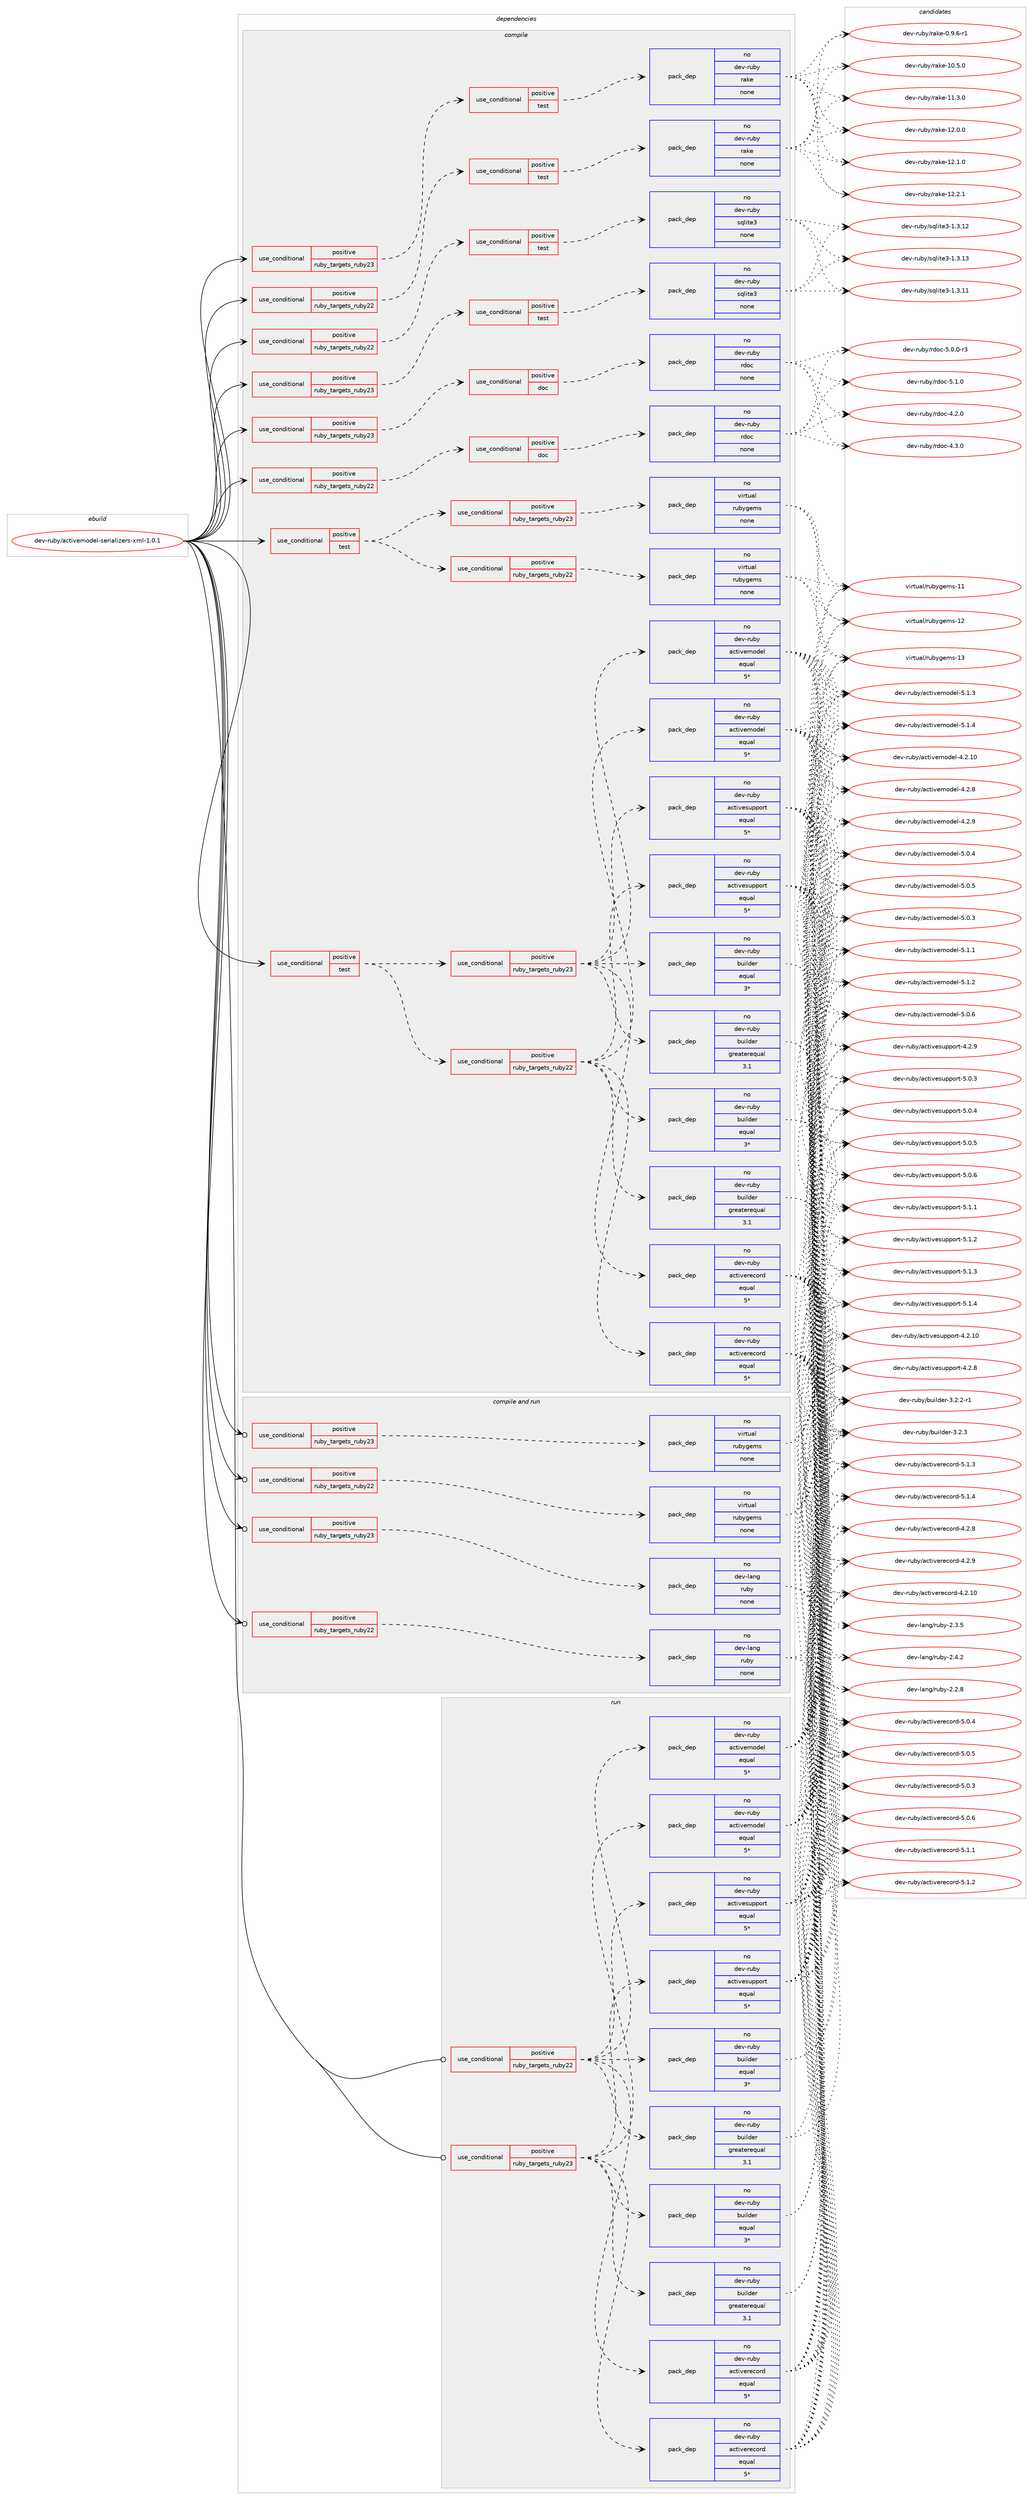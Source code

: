 digraph prolog {

# *************
# Graph options
# *************

newrank=true;
concentrate=true;
compound=true;
graph [rankdir=LR,fontname=Helvetica,fontsize=10,ranksep=1.5];#, ranksep=2.5, nodesep=0.2];
edge  [arrowhead=vee];
node  [fontname=Helvetica,fontsize=10];

# **********
# The ebuild
# **********

subgraph cluster_leftcol {
color=gray;
rank=same;
label=<<i>ebuild</i>>;
id [label="dev-ruby/activemodel-serializers-xml-1.0.1", color=red, width=4, href="../dev-ruby/activemodel-serializers-xml-1.0.1.svg"];
}

# ****************
# The dependencies
# ****************

subgraph cluster_midcol {
color=gray;
label=<<i>dependencies</i>>;
subgraph cluster_compile {
fillcolor="#eeeeee";
style=filled;
label=<<i>compile</i>>;
subgraph cond50014 {
dependency224464 [label=<<TABLE BORDER="0" CELLBORDER="1" CELLSPACING="0" CELLPADDING="4"><TR><TD ROWSPAN="3" CELLPADDING="10">use_conditional</TD></TR><TR><TD>positive</TD></TR><TR><TD>ruby_targets_ruby22</TD></TR></TABLE>>, shape=none, color=red];
subgraph cond50015 {
dependency224465 [label=<<TABLE BORDER="0" CELLBORDER="1" CELLSPACING="0" CELLPADDING="4"><TR><TD ROWSPAN="3" CELLPADDING="10">use_conditional</TD></TR><TR><TD>positive</TD></TR><TR><TD>doc</TD></TR></TABLE>>, shape=none, color=red];
subgraph pack170452 {
dependency224466 [label=<<TABLE BORDER="0" CELLBORDER="1" CELLSPACING="0" CELLPADDING="4" WIDTH="220"><TR><TD ROWSPAN="6" CELLPADDING="30">pack_dep</TD></TR><TR><TD WIDTH="110">no</TD></TR><TR><TD>dev-ruby</TD></TR><TR><TD>rdoc</TD></TR><TR><TD>none</TD></TR><TR><TD></TD></TR></TABLE>>, shape=none, color=blue];
}
dependency224465:e -> dependency224466:w [weight=20,style="dashed",arrowhead="vee"];
}
dependency224464:e -> dependency224465:w [weight=20,style="dashed",arrowhead="vee"];
}
id:e -> dependency224464:w [weight=20,style="solid",arrowhead="vee"];
subgraph cond50016 {
dependency224467 [label=<<TABLE BORDER="0" CELLBORDER="1" CELLSPACING="0" CELLPADDING="4"><TR><TD ROWSPAN="3" CELLPADDING="10">use_conditional</TD></TR><TR><TD>positive</TD></TR><TR><TD>ruby_targets_ruby22</TD></TR></TABLE>>, shape=none, color=red];
subgraph cond50017 {
dependency224468 [label=<<TABLE BORDER="0" CELLBORDER="1" CELLSPACING="0" CELLPADDING="4"><TR><TD ROWSPAN="3" CELLPADDING="10">use_conditional</TD></TR><TR><TD>positive</TD></TR><TR><TD>test</TD></TR></TABLE>>, shape=none, color=red];
subgraph pack170453 {
dependency224469 [label=<<TABLE BORDER="0" CELLBORDER="1" CELLSPACING="0" CELLPADDING="4" WIDTH="220"><TR><TD ROWSPAN="6" CELLPADDING="30">pack_dep</TD></TR><TR><TD WIDTH="110">no</TD></TR><TR><TD>dev-ruby</TD></TR><TR><TD>rake</TD></TR><TR><TD>none</TD></TR><TR><TD></TD></TR></TABLE>>, shape=none, color=blue];
}
dependency224468:e -> dependency224469:w [weight=20,style="dashed",arrowhead="vee"];
}
dependency224467:e -> dependency224468:w [weight=20,style="dashed",arrowhead="vee"];
}
id:e -> dependency224467:w [weight=20,style="solid",arrowhead="vee"];
subgraph cond50018 {
dependency224470 [label=<<TABLE BORDER="0" CELLBORDER="1" CELLSPACING="0" CELLPADDING="4"><TR><TD ROWSPAN="3" CELLPADDING="10">use_conditional</TD></TR><TR><TD>positive</TD></TR><TR><TD>ruby_targets_ruby22</TD></TR></TABLE>>, shape=none, color=red];
subgraph cond50019 {
dependency224471 [label=<<TABLE BORDER="0" CELLBORDER="1" CELLSPACING="0" CELLPADDING="4"><TR><TD ROWSPAN="3" CELLPADDING="10">use_conditional</TD></TR><TR><TD>positive</TD></TR><TR><TD>test</TD></TR></TABLE>>, shape=none, color=red];
subgraph pack170454 {
dependency224472 [label=<<TABLE BORDER="0" CELLBORDER="1" CELLSPACING="0" CELLPADDING="4" WIDTH="220"><TR><TD ROWSPAN="6" CELLPADDING="30">pack_dep</TD></TR><TR><TD WIDTH="110">no</TD></TR><TR><TD>dev-ruby</TD></TR><TR><TD>sqlite3</TD></TR><TR><TD>none</TD></TR><TR><TD></TD></TR></TABLE>>, shape=none, color=blue];
}
dependency224471:e -> dependency224472:w [weight=20,style="dashed",arrowhead="vee"];
}
dependency224470:e -> dependency224471:w [weight=20,style="dashed",arrowhead="vee"];
}
id:e -> dependency224470:w [weight=20,style="solid",arrowhead="vee"];
subgraph cond50020 {
dependency224473 [label=<<TABLE BORDER="0" CELLBORDER="1" CELLSPACING="0" CELLPADDING="4"><TR><TD ROWSPAN="3" CELLPADDING="10">use_conditional</TD></TR><TR><TD>positive</TD></TR><TR><TD>ruby_targets_ruby23</TD></TR></TABLE>>, shape=none, color=red];
subgraph cond50021 {
dependency224474 [label=<<TABLE BORDER="0" CELLBORDER="1" CELLSPACING="0" CELLPADDING="4"><TR><TD ROWSPAN="3" CELLPADDING="10">use_conditional</TD></TR><TR><TD>positive</TD></TR><TR><TD>doc</TD></TR></TABLE>>, shape=none, color=red];
subgraph pack170455 {
dependency224475 [label=<<TABLE BORDER="0" CELLBORDER="1" CELLSPACING="0" CELLPADDING="4" WIDTH="220"><TR><TD ROWSPAN="6" CELLPADDING="30">pack_dep</TD></TR><TR><TD WIDTH="110">no</TD></TR><TR><TD>dev-ruby</TD></TR><TR><TD>rdoc</TD></TR><TR><TD>none</TD></TR><TR><TD></TD></TR></TABLE>>, shape=none, color=blue];
}
dependency224474:e -> dependency224475:w [weight=20,style="dashed",arrowhead="vee"];
}
dependency224473:e -> dependency224474:w [weight=20,style="dashed",arrowhead="vee"];
}
id:e -> dependency224473:w [weight=20,style="solid",arrowhead="vee"];
subgraph cond50022 {
dependency224476 [label=<<TABLE BORDER="0" CELLBORDER="1" CELLSPACING="0" CELLPADDING="4"><TR><TD ROWSPAN="3" CELLPADDING="10">use_conditional</TD></TR><TR><TD>positive</TD></TR><TR><TD>ruby_targets_ruby23</TD></TR></TABLE>>, shape=none, color=red];
subgraph cond50023 {
dependency224477 [label=<<TABLE BORDER="0" CELLBORDER="1" CELLSPACING="0" CELLPADDING="4"><TR><TD ROWSPAN="3" CELLPADDING="10">use_conditional</TD></TR><TR><TD>positive</TD></TR><TR><TD>test</TD></TR></TABLE>>, shape=none, color=red];
subgraph pack170456 {
dependency224478 [label=<<TABLE BORDER="0" CELLBORDER="1" CELLSPACING="0" CELLPADDING="4" WIDTH="220"><TR><TD ROWSPAN="6" CELLPADDING="30">pack_dep</TD></TR><TR><TD WIDTH="110">no</TD></TR><TR><TD>dev-ruby</TD></TR><TR><TD>rake</TD></TR><TR><TD>none</TD></TR><TR><TD></TD></TR></TABLE>>, shape=none, color=blue];
}
dependency224477:e -> dependency224478:w [weight=20,style="dashed",arrowhead="vee"];
}
dependency224476:e -> dependency224477:w [weight=20,style="dashed",arrowhead="vee"];
}
id:e -> dependency224476:w [weight=20,style="solid",arrowhead="vee"];
subgraph cond50024 {
dependency224479 [label=<<TABLE BORDER="0" CELLBORDER="1" CELLSPACING="0" CELLPADDING="4"><TR><TD ROWSPAN="3" CELLPADDING="10">use_conditional</TD></TR><TR><TD>positive</TD></TR><TR><TD>ruby_targets_ruby23</TD></TR></TABLE>>, shape=none, color=red];
subgraph cond50025 {
dependency224480 [label=<<TABLE BORDER="0" CELLBORDER="1" CELLSPACING="0" CELLPADDING="4"><TR><TD ROWSPAN="3" CELLPADDING="10">use_conditional</TD></TR><TR><TD>positive</TD></TR><TR><TD>test</TD></TR></TABLE>>, shape=none, color=red];
subgraph pack170457 {
dependency224481 [label=<<TABLE BORDER="0" CELLBORDER="1" CELLSPACING="0" CELLPADDING="4" WIDTH="220"><TR><TD ROWSPAN="6" CELLPADDING="30">pack_dep</TD></TR><TR><TD WIDTH="110">no</TD></TR><TR><TD>dev-ruby</TD></TR><TR><TD>sqlite3</TD></TR><TR><TD>none</TD></TR><TR><TD></TD></TR></TABLE>>, shape=none, color=blue];
}
dependency224480:e -> dependency224481:w [weight=20,style="dashed",arrowhead="vee"];
}
dependency224479:e -> dependency224480:w [weight=20,style="dashed",arrowhead="vee"];
}
id:e -> dependency224479:w [weight=20,style="solid",arrowhead="vee"];
subgraph cond50026 {
dependency224482 [label=<<TABLE BORDER="0" CELLBORDER="1" CELLSPACING="0" CELLPADDING="4"><TR><TD ROWSPAN="3" CELLPADDING="10">use_conditional</TD></TR><TR><TD>positive</TD></TR><TR><TD>test</TD></TR></TABLE>>, shape=none, color=red];
subgraph cond50027 {
dependency224483 [label=<<TABLE BORDER="0" CELLBORDER="1" CELLSPACING="0" CELLPADDING="4"><TR><TD ROWSPAN="3" CELLPADDING="10">use_conditional</TD></TR><TR><TD>positive</TD></TR><TR><TD>ruby_targets_ruby22</TD></TR></TABLE>>, shape=none, color=red];
subgraph pack170458 {
dependency224484 [label=<<TABLE BORDER="0" CELLBORDER="1" CELLSPACING="0" CELLPADDING="4" WIDTH="220"><TR><TD ROWSPAN="6" CELLPADDING="30">pack_dep</TD></TR><TR><TD WIDTH="110">no</TD></TR><TR><TD>dev-ruby</TD></TR><TR><TD>activesupport</TD></TR><TR><TD>equal</TD></TR><TR><TD>5*</TD></TR></TABLE>>, shape=none, color=blue];
}
dependency224483:e -> dependency224484:w [weight=20,style="dashed",arrowhead="vee"];
subgraph pack170459 {
dependency224485 [label=<<TABLE BORDER="0" CELLBORDER="1" CELLSPACING="0" CELLPADDING="4" WIDTH="220"><TR><TD ROWSPAN="6" CELLPADDING="30">pack_dep</TD></TR><TR><TD WIDTH="110">no</TD></TR><TR><TD>dev-ruby</TD></TR><TR><TD>activemodel</TD></TR><TR><TD>equal</TD></TR><TR><TD>5*</TD></TR></TABLE>>, shape=none, color=blue];
}
dependency224483:e -> dependency224485:w [weight=20,style="dashed",arrowhead="vee"];
subgraph pack170460 {
dependency224486 [label=<<TABLE BORDER="0" CELLBORDER="1" CELLSPACING="0" CELLPADDING="4" WIDTH="220"><TR><TD ROWSPAN="6" CELLPADDING="30">pack_dep</TD></TR><TR><TD WIDTH="110">no</TD></TR><TR><TD>dev-ruby</TD></TR><TR><TD>activerecord</TD></TR><TR><TD>equal</TD></TR><TR><TD>5*</TD></TR></TABLE>>, shape=none, color=blue];
}
dependency224483:e -> dependency224486:w [weight=20,style="dashed",arrowhead="vee"];
subgraph pack170461 {
dependency224487 [label=<<TABLE BORDER="0" CELLBORDER="1" CELLSPACING="0" CELLPADDING="4" WIDTH="220"><TR><TD ROWSPAN="6" CELLPADDING="30">pack_dep</TD></TR><TR><TD WIDTH="110">no</TD></TR><TR><TD>dev-ruby</TD></TR><TR><TD>builder</TD></TR><TR><TD>equal</TD></TR><TR><TD>3*</TD></TR></TABLE>>, shape=none, color=blue];
}
dependency224483:e -> dependency224487:w [weight=20,style="dashed",arrowhead="vee"];
subgraph pack170462 {
dependency224488 [label=<<TABLE BORDER="0" CELLBORDER="1" CELLSPACING="0" CELLPADDING="4" WIDTH="220"><TR><TD ROWSPAN="6" CELLPADDING="30">pack_dep</TD></TR><TR><TD WIDTH="110">no</TD></TR><TR><TD>dev-ruby</TD></TR><TR><TD>builder</TD></TR><TR><TD>greaterequal</TD></TR><TR><TD>3.1</TD></TR></TABLE>>, shape=none, color=blue];
}
dependency224483:e -> dependency224488:w [weight=20,style="dashed",arrowhead="vee"];
}
dependency224482:e -> dependency224483:w [weight=20,style="dashed",arrowhead="vee"];
subgraph cond50028 {
dependency224489 [label=<<TABLE BORDER="0" CELLBORDER="1" CELLSPACING="0" CELLPADDING="4"><TR><TD ROWSPAN="3" CELLPADDING="10">use_conditional</TD></TR><TR><TD>positive</TD></TR><TR><TD>ruby_targets_ruby23</TD></TR></TABLE>>, shape=none, color=red];
subgraph pack170463 {
dependency224490 [label=<<TABLE BORDER="0" CELLBORDER="1" CELLSPACING="0" CELLPADDING="4" WIDTH="220"><TR><TD ROWSPAN="6" CELLPADDING="30">pack_dep</TD></TR><TR><TD WIDTH="110">no</TD></TR><TR><TD>dev-ruby</TD></TR><TR><TD>activesupport</TD></TR><TR><TD>equal</TD></TR><TR><TD>5*</TD></TR></TABLE>>, shape=none, color=blue];
}
dependency224489:e -> dependency224490:w [weight=20,style="dashed",arrowhead="vee"];
subgraph pack170464 {
dependency224491 [label=<<TABLE BORDER="0" CELLBORDER="1" CELLSPACING="0" CELLPADDING="4" WIDTH="220"><TR><TD ROWSPAN="6" CELLPADDING="30">pack_dep</TD></TR><TR><TD WIDTH="110">no</TD></TR><TR><TD>dev-ruby</TD></TR><TR><TD>activemodel</TD></TR><TR><TD>equal</TD></TR><TR><TD>5*</TD></TR></TABLE>>, shape=none, color=blue];
}
dependency224489:e -> dependency224491:w [weight=20,style="dashed",arrowhead="vee"];
subgraph pack170465 {
dependency224492 [label=<<TABLE BORDER="0" CELLBORDER="1" CELLSPACING="0" CELLPADDING="4" WIDTH="220"><TR><TD ROWSPAN="6" CELLPADDING="30">pack_dep</TD></TR><TR><TD WIDTH="110">no</TD></TR><TR><TD>dev-ruby</TD></TR><TR><TD>activerecord</TD></TR><TR><TD>equal</TD></TR><TR><TD>5*</TD></TR></TABLE>>, shape=none, color=blue];
}
dependency224489:e -> dependency224492:w [weight=20,style="dashed",arrowhead="vee"];
subgraph pack170466 {
dependency224493 [label=<<TABLE BORDER="0" CELLBORDER="1" CELLSPACING="0" CELLPADDING="4" WIDTH="220"><TR><TD ROWSPAN="6" CELLPADDING="30">pack_dep</TD></TR><TR><TD WIDTH="110">no</TD></TR><TR><TD>dev-ruby</TD></TR><TR><TD>builder</TD></TR><TR><TD>equal</TD></TR><TR><TD>3*</TD></TR></TABLE>>, shape=none, color=blue];
}
dependency224489:e -> dependency224493:w [weight=20,style="dashed",arrowhead="vee"];
subgraph pack170467 {
dependency224494 [label=<<TABLE BORDER="0" CELLBORDER="1" CELLSPACING="0" CELLPADDING="4" WIDTH="220"><TR><TD ROWSPAN="6" CELLPADDING="30">pack_dep</TD></TR><TR><TD WIDTH="110">no</TD></TR><TR><TD>dev-ruby</TD></TR><TR><TD>builder</TD></TR><TR><TD>greaterequal</TD></TR><TR><TD>3.1</TD></TR></TABLE>>, shape=none, color=blue];
}
dependency224489:e -> dependency224494:w [weight=20,style="dashed",arrowhead="vee"];
}
dependency224482:e -> dependency224489:w [weight=20,style="dashed",arrowhead="vee"];
}
id:e -> dependency224482:w [weight=20,style="solid",arrowhead="vee"];
subgraph cond50029 {
dependency224495 [label=<<TABLE BORDER="0" CELLBORDER="1" CELLSPACING="0" CELLPADDING="4"><TR><TD ROWSPAN="3" CELLPADDING="10">use_conditional</TD></TR><TR><TD>positive</TD></TR><TR><TD>test</TD></TR></TABLE>>, shape=none, color=red];
subgraph cond50030 {
dependency224496 [label=<<TABLE BORDER="0" CELLBORDER="1" CELLSPACING="0" CELLPADDING="4"><TR><TD ROWSPAN="3" CELLPADDING="10">use_conditional</TD></TR><TR><TD>positive</TD></TR><TR><TD>ruby_targets_ruby22</TD></TR></TABLE>>, shape=none, color=red];
subgraph pack170468 {
dependency224497 [label=<<TABLE BORDER="0" CELLBORDER="1" CELLSPACING="0" CELLPADDING="4" WIDTH="220"><TR><TD ROWSPAN="6" CELLPADDING="30">pack_dep</TD></TR><TR><TD WIDTH="110">no</TD></TR><TR><TD>virtual</TD></TR><TR><TD>rubygems</TD></TR><TR><TD>none</TD></TR><TR><TD></TD></TR></TABLE>>, shape=none, color=blue];
}
dependency224496:e -> dependency224497:w [weight=20,style="dashed",arrowhead="vee"];
}
dependency224495:e -> dependency224496:w [weight=20,style="dashed",arrowhead="vee"];
subgraph cond50031 {
dependency224498 [label=<<TABLE BORDER="0" CELLBORDER="1" CELLSPACING="0" CELLPADDING="4"><TR><TD ROWSPAN="3" CELLPADDING="10">use_conditional</TD></TR><TR><TD>positive</TD></TR><TR><TD>ruby_targets_ruby23</TD></TR></TABLE>>, shape=none, color=red];
subgraph pack170469 {
dependency224499 [label=<<TABLE BORDER="0" CELLBORDER="1" CELLSPACING="0" CELLPADDING="4" WIDTH="220"><TR><TD ROWSPAN="6" CELLPADDING="30">pack_dep</TD></TR><TR><TD WIDTH="110">no</TD></TR><TR><TD>virtual</TD></TR><TR><TD>rubygems</TD></TR><TR><TD>none</TD></TR><TR><TD></TD></TR></TABLE>>, shape=none, color=blue];
}
dependency224498:e -> dependency224499:w [weight=20,style="dashed",arrowhead="vee"];
}
dependency224495:e -> dependency224498:w [weight=20,style="dashed",arrowhead="vee"];
}
id:e -> dependency224495:w [weight=20,style="solid",arrowhead="vee"];
}
subgraph cluster_compileandrun {
fillcolor="#eeeeee";
style=filled;
label=<<i>compile and run</i>>;
subgraph cond50032 {
dependency224500 [label=<<TABLE BORDER="0" CELLBORDER="1" CELLSPACING="0" CELLPADDING="4"><TR><TD ROWSPAN="3" CELLPADDING="10">use_conditional</TD></TR><TR><TD>positive</TD></TR><TR><TD>ruby_targets_ruby22</TD></TR></TABLE>>, shape=none, color=red];
subgraph pack170470 {
dependency224501 [label=<<TABLE BORDER="0" CELLBORDER="1" CELLSPACING="0" CELLPADDING="4" WIDTH="220"><TR><TD ROWSPAN="6" CELLPADDING="30">pack_dep</TD></TR><TR><TD WIDTH="110">no</TD></TR><TR><TD>dev-lang</TD></TR><TR><TD>ruby</TD></TR><TR><TD>none</TD></TR><TR><TD></TD></TR></TABLE>>, shape=none, color=blue];
}
dependency224500:e -> dependency224501:w [weight=20,style="dashed",arrowhead="vee"];
}
id:e -> dependency224500:w [weight=20,style="solid",arrowhead="odotvee"];
subgraph cond50033 {
dependency224502 [label=<<TABLE BORDER="0" CELLBORDER="1" CELLSPACING="0" CELLPADDING="4"><TR><TD ROWSPAN="3" CELLPADDING="10">use_conditional</TD></TR><TR><TD>positive</TD></TR><TR><TD>ruby_targets_ruby22</TD></TR></TABLE>>, shape=none, color=red];
subgraph pack170471 {
dependency224503 [label=<<TABLE BORDER="0" CELLBORDER="1" CELLSPACING="0" CELLPADDING="4" WIDTH="220"><TR><TD ROWSPAN="6" CELLPADDING="30">pack_dep</TD></TR><TR><TD WIDTH="110">no</TD></TR><TR><TD>virtual</TD></TR><TR><TD>rubygems</TD></TR><TR><TD>none</TD></TR><TR><TD></TD></TR></TABLE>>, shape=none, color=blue];
}
dependency224502:e -> dependency224503:w [weight=20,style="dashed",arrowhead="vee"];
}
id:e -> dependency224502:w [weight=20,style="solid",arrowhead="odotvee"];
subgraph cond50034 {
dependency224504 [label=<<TABLE BORDER="0" CELLBORDER="1" CELLSPACING="0" CELLPADDING="4"><TR><TD ROWSPAN="3" CELLPADDING="10">use_conditional</TD></TR><TR><TD>positive</TD></TR><TR><TD>ruby_targets_ruby23</TD></TR></TABLE>>, shape=none, color=red];
subgraph pack170472 {
dependency224505 [label=<<TABLE BORDER="0" CELLBORDER="1" CELLSPACING="0" CELLPADDING="4" WIDTH="220"><TR><TD ROWSPAN="6" CELLPADDING="30">pack_dep</TD></TR><TR><TD WIDTH="110">no</TD></TR><TR><TD>dev-lang</TD></TR><TR><TD>ruby</TD></TR><TR><TD>none</TD></TR><TR><TD></TD></TR></TABLE>>, shape=none, color=blue];
}
dependency224504:e -> dependency224505:w [weight=20,style="dashed",arrowhead="vee"];
}
id:e -> dependency224504:w [weight=20,style="solid",arrowhead="odotvee"];
subgraph cond50035 {
dependency224506 [label=<<TABLE BORDER="0" CELLBORDER="1" CELLSPACING="0" CELLPADDING="4"><TR><TD ROWSPAN="3" CELLPADDING="10">use_conditional</TD></TR><TR><TD>positive</TD></TR><TR><TD>ruby_targets_ruby23</TD></TR></TABLE>>, shape=none, color=red];
subgraph pack170473 {
dependency224507 [label=<<TABLE BORDER="0" CELLBORDER="1" CELLSPACING="0" CELLPADDING="4" WIDTH="220"><TR><TD ROWSPAN="6" CELLPADDING="30">pack_dep</TD></TR><TR><TD WIDTH="110">no</TD></TR><TR><TD>virtual</TD></TR><TR><TD>rubygems</TD></TR><TR><TD>none</TD></TR><TR><TD></TD></TR></TABLE>>, shape=none, color=blue];
}
dependency224506:e -> dependency224507:w [weight=20,style="dashed",arrowhead="vee"];
}
id:e -> dependency224506:w [weight=20,style="solid",arrowhead="odotvee"];
}
subgraph cluster_run {
fillcolor="#eeeeee";
style=filled;
label=<<i>run</i>>;
subgraph cond50036 {
dependency224508 [label=<<TABLE BORDER="0" CELLBORDER="1" CELLSPACING="0" CELLPADDING="4"><TR><TD ROWSPAN="3" CELLPADDING="10">use_conditional</TD></TR><TR><TD>positive</TD></TR><TR><TD>ruby_targets_ruby22</TD></TR></TABLE>>, shape=none, color=red];
subgraph pack170474 {
dependency224509 [label=<<TABLE BORDER="0" CELLBORDER="1" CELLSPACING="0" CELLPADDING="4" WIDTH="220"><TR><TD ROWSPAN="6" CELLPADDING="30">pack_dep</TD></TR><TR><TD WIDTH="110">no</TD></TR><TR><TD>dev-ruby</TD></TR><TR><TD>activesupport</TD></TR><TR><TD>equal</TD></TR><TR><TD>5*</TD></TR></TABLE>>, shape=none, color=blue];
}
dependency224508:e -> dependency224509:w [weight=20,style="dashed",arrowhead="vee"];
subgraph pack170475 {
dependency224510 [label=<<TABLE BORDER="0" CELLBORDER="1" CELLSPACING="0" CELLPADDING="4" WIDTH="220"><TR><TD ROWSPAN="6" CELLPADDING="30">pack_dep</TD></TR><TR><TD WIDTH="110">no</TD></TR><TR><TD>dev-ruby</TD></TR><TR><TD>activemodel</TD></TR><TR><TD>equal</TD></TR><TR><TD>5*</TD></TR></TABLE>>, shape=none, color=blue];
}
dependency224508:e -> dependency224510:w [weight=20,style="dashed",arrowhead="vee"];
subgraph pack170476 {
dependency224511 [label=<<TABLE BORDER="0" CELLBORDER="1" CELLSPACING="0" CELLPADDING="4" WIDTH="220"><TR><TD ROWSPAN="6" CELLPADDING="30">pack_dep</TD></TR><TR><TD WIDTH="110">no</TD></TR><TR><TD>dev-ruby</TD></TR><TR><TD>activerecord</TD></TR><TR><TD>equal</TD></TR><TR><TD>5*</TD></TR></TABLE>>, shape=none, color=blue];
}
dependency224508:e -> dependency224511:w [weight=20,style="dashed",arrowhead="vee"];
subgraph pack170477 {
dependency224512 [label=<<TABLE BORDER="0" CELLBORDER="1" CELLSPACING="0" CELLPADDING="4" WIDTH="220"><TR><TD ROWSPAN="6" CELLPADDING="30">pack_dep</TD></TR><TR><TD WIDTH="110">no</TD></TR><TR><TD>dev-ruby</TD></TR><TR><TD>builder</TD></TR><TR><TD>equal</TD></TR><TR><TD>3*</TD></TR></TABLE>>, shape=none, color=blue];
}
dependency224508:e -> dependency224512:w [weight=20,style="dashed",arrowhead="vee"];
subgraph pack170478 {
dependency224513 [label=<<TABLE BORDER="0" CELLBORDER="1" CELLSPACING="0" CELLPADDING="4" WIDTH="220"><TR><TD ROWSPAN="6" CELLPADDING="30">pack_dep</TD></TR><TR><TD WIDTH="110">no</TD></TR><TR><TD>dev-ruby</TD></TR><TR><TD>builder</TD></TR><TR><TD>greaterequal</TD></TR><TR><TD>3.1</TD></TR></TABLE>>, shape=none, color=blue];
}
dependency224508:e -> dependency224513:w [weight=20,style="dashed",arrowhead="vee"];
}
id:e -> dependency224508:w [weight=20,style="solid",arrowhead="odot"];
subgraph cond50037 {
dependency224514 [label=<<TABLE BORDER="0" CELLBORDER="1" CELLSPACING="0" CELLPADDING="4"><TR><TD ROWSPAN="3" CELLPADDING="10">use_conditional</TD></TR><TR><TD>positive</TD></TR><TR><TD>ruby_targets_ruby23</TD></TR></TABLE>>, shape=none, color=red];
subgraph pack170479 {
dependency224515 [label=<<TABLE BORDER="0" CELLBORDER="1" CELLSPACING="0" CELLPADDING="4" WIDTH="220"><TR><TD ROWSPAN="6" CELLPADDING="30">pack_dep</TD></TR><TR><TD WIDTH="110">no</TD></TR><TR><TD>dev-ruby</TD></TR><TR><TD>activesupport</TD></TR><TR><TD>equal</TD></TR><TR><TD>5*</TD></TR></TABLE>>, shape=none, color=blue];
}
dependency224514:e -> dependency224515:w [weight=20,style="dashed",arrowhead="vee"];
subgraph pack170480 {
dependency224516 [label=<<TABLE BORDER="0" CELLBORDER="1" CELLSPACING="0" CELLPADDING="4" WIDTH="220"><TR><TD ROWSPAN="6" CELLPADDING="30">pack_dep</TD></TR><TR><TD WIDTH="110">no</TD></TR><TR><TD>dev-ruby</TD></TR><TR><TD>activemodel</TD></TR><TR><TD>equal</TD></TR><TR><TD>5*</TD></TR></TABLE>>, shape=none, color=blue];
}
dependency224514:e -> dependency224516:w [weight=20,style="dashed",arrowhead="vee"];
subgraph pack170481 {
dependency224517 [label=<<TABLE BORDER="0" CELLBORDER="1" CELLSPACING="0" CELLPADDING="4" WIDTH="220"><TR><TD ROWSPAN="6" CELLPADDING="30">pack_dep</TD></TR><TR><TD WIDTH="110">no</TD></TR><TR><TD>dev-ruby</TD></TR><TR><TD>activerecord</TD></TR><TR><TD>equal</TD></TR><TR><TD>5*</TD></TR></TABLE>>, shape=none, color=blue];
}
dependency224514:e -> dependency224517:w [weight=20,style="dashed",arrowhead="vee"];
subgraph pack170482 {
dependency224518 [label=<<TABLE BORDER="0" CELLBORDER="1" CELLSPACING="0" CELLPADDING="4" WIDTH="220"><TR><TD ROWSPAN="6" CELLPADDING="30">pack_dep</TD></TR><TR><TD WIDTH="110">no</TD></TR><TR><TD>dev-ruby</TD></TR><TR><TD>builder</TD></TR><TR><TD>equal</TD></TR><TR><TD>3*</TD></TR></TABLE>>, shape=none, color=blue];
}
dependency224514:e -> dependency224518:w [weight=20,style="dashed",arrowhead="vee"];
subgraph pack170483 {
dependency224519 [label=<<TABLE BORDER="0" CELLBORDER="1" CELLSPACING="0" CELLPADDING="4" WIDTH="220"><TR><TD ROWSPAN="6" CELLPADDING="30">pack_dep</TD></TR><TR><TD WIDTH="110">no</TD></TR><TR><TD>dev-ruby</TD></TR><TR><TD>builder</TD></TR><TR><TD>greaterequal</TD></TR><TR><TD>3.1</TD></TR></TABLE>>, shape=none, color=blue];
}
dependency224514:e -> dependency224519:w [weight=20,style="dashed",arrowhead="vee"];
}
id:e -> dependency224514:w [weight=20,style="solid",arrowhead="odot"];
}
}

# **************
# The candidates
# **************

subgraph cluster_choices {
rank=same;
color=gray;
label=<<i>candidates</i>>;

subgraph choice170452 {
color=black;
nodesep=1;
choice10010111845114117981214711410011199455246504648 [label="dev-ruby/rdoc-4.2.0", color=red, width=4,href="../dev-ruby/rdoc-4.2.0.svg"];
choice10010111845114117981214711410011199455246514648 [label="dev-ruby/rdoc-4.3.0", color=red, width=4,href="../dev-ruby/rdoc-4.3.0.svg"];
choice100101118451141179812147114100111994553464846484511451 [label="dev-ruby/rdoc-5.0.0-r3", color=red, width=4,href="../dev-ruby/rdoc-5.0.0-r3.svg"];
choice10010111845114117981214711410011199455346494648 [label="dev-ruby/rdoc-5.1.0", color=red, width=4,href="../dev-ruby/rdoc-5.1.0.svg"];
dependency224466:e -> choice10010111845114117981214711410011199455246504648:w [style=dotted,weight="100"];
dependency224466:e -> choice10010111845114117981214711410011199455246514648:w [style=dotted,weight="100"];
dependency224466:e -> choice100101118451141179812147114100111994553464846484511451:w [style=dotted,weight="100"];
dependency224466:e -> choice10010111845114117981214711410011199455346494648:w [style=dotted,weight="100"];
}
subgraph choice170453 {
color=black;
nodesep=1;
choice100101118451141179812147114971071014548465746544511449 [label="dev-ruby/rake-0.9.6-r1", color=red, width=4,href="../dev-ruby/rake-0.9.6-r1.svg"];
choice1001011184511411798121471149710710145494846534648 [label="dev-ruby/rake-10.5.0", color=red, width=4,href="../dev-ruby/rake-10.5.0.svg"];
choice1001011184511411798121471149710710145494946514648 [label="dev-ruby/rake-11.3.0", color=red, width=4,href="../dev-ruby/rake-11.3.0.svg"];
choice1001011184511411798121471149710710145495046484648 [label="dev-ruby/rake-12.0.0", color=red, width=4,href="../dev-ruby/rake-12.0.0.svg"];
choice1001011184511411798121471149710710145495046494648 [label="dev-ruby/rake-12.1.0", color=red, width=4,href="../dev-ruby/rake-12.1.0.svg"];
choice1001011184511411798121471149710710145495046504649 [label="dev-ruby/rake-12.2.1", color=red, width=4,href="../dev-ruby/rake-12.2.1.svg"];
dependency224469:e -> choice100101118451141179812147114971071014548465746544511449:w [style=dotted,weight="100"];
dependency224469:e -> choice1001011184511411798121471149710710145494846534648:w [style=dotted,weight="100"];
dependency224469:e -> choice1001011184511411798121471149710710145494946514648:w [style=dotted,weight="100"];
dependency224469:e -> choice1001011184511411798121471149710710145495046484648:w [style=dotted,weight="100"];
dependency224469:e -> choice1001011184511411798121471149710710145495046494648:w [style=dotted,weight="100"];
dependency224469:e -> choice1001011184511411798121471149710710145495046504649:w [style=dotted,weight="100"];
}
subgraph choice170454 {
color=black;
nodesep=1;
choice1001011184511411798121471151131081051161015145494651464949 [label="dev-ruby/sqlite3-1.3.11", color=red, width=4,href="../dev-ruby/sqlite3-1.3.11.svg"];
choice1001011184511411798121471151131081051161015145494651464950 [label="dev-ruby/sqlite3-1.3.12", color=red, width=4,href="../dev-ruby/sqlite3-1.3.12.svg"];
choice1001011184511411798121471151131081051161015145494651464951 [label="dev-ruby/sqlite3-1.3.13", color=red, width=4,href="../dev-ruby/sqlite3-1.3.13.svg"];
dependency224472:e -> choice1001011184511411798121471151131081051161015145494651464949:w [style=dotted,weight="100"];
dependency224472:e -> choice1001011184511411798121471151131081051161015145494651464950:w [style=dotted,weight="100"];
dependency224472:e -> choice1001011184511411798121471151131081051161015145494651464951:w [style=dotted,weight="100"];
}
subgraph choice170455 {
color=black;
nodesep=1;
choice10010111845114117981214711410011199455246504648 [label="dev-ruby/rdoc-4.2.0", color=red, width=4,href="../dev-ruby/rdoc-4.2.0.svg"];
choice10010111845114117981214711410011199455246514648 [label="dev-ruby/rdoc-4.3.0", color=red, width=4,href="../dev-ruby/rdoc-4.3.0.svg"];
choice100101118451141179812147114100111994553464846484511451 [label="dev-ruby/rdoc-5.0.0-r3", color=red, width=4,href="../dev-ruby/rdoc-5.0.0-r3.svg"];
choice10010111845114117981214711410011199455346494648 [label="dev-ruby/rdoc-5.1.0", color=red, width=4,href="../dev-ruby/rdoc-5.1.0.svg"];
dependency224475:e -> choice10010111845114117981214711410011199455246504648:w [style=dotted,weight="100"];
dependency224475:e -> choice10010111845114117981214711410011199455246514648:w [style=dotted,weight="100"];
dependency224475:e -> choice100101118451141179812147114100111994553464846484511451:w [style=dotted,weight="100"];
dependency224475:e -> choice10010111845114117981214711410011199455346494648:w [style=dotted,weight="100"];
}
subgraph choice170456 {
color=black;
nodesep=1;
choice100101118451141179812147114971071014548465746544511449 [label="dev-ruby/rake-0.9.6-r1", color=red, width=4,href="../dev-ruby/rake-0.9.6-r1.svg"];
choice1001011184511411798121471149710710145494846534648 [label="dev-ruby/rake-10.5.0", color=red, width=4,href="../dev-ruby/rake-10.5.0.svg"];
choice1001011184511411798121471149710710145494946514648 [label="dev-ruby/rake-11.3.0", color=red, width=4,href="../dev-ruby/rake-11.3.0.svg"];
choice1001011184511411798121471149710710145495046484648 [label="dev-ruby/rake-12.0.0", color=red, width=4,href="../dev-ruby/rake-12.0.0.svg"];
choice1001011184511411798121471149710710145495046494648 [label="dev-ruby/rake-12.1.0", color=red, width=4,href="../dev-ruby/rake-12.1.0.svg"];
choice1001011184511411798121471149710710145495046504649 [label="dev-ruby/rake-12.2.1", color=red, width=4,href="../dev-ruby/rake-12.2.1.svg"];
dependency224478:e -> choice100101118451141179812147114971071014548465746544511449:w [style=dotted,weight="100"];
dependency224478:e -> choice1001011184511411798121471149710710145494846534648:w [style=dotted,weight="100"];
dependency224478:e -> choice1001011184511411798121471149710710145494946514648:w [style=dotted,weight="100"];
dependency224478:e -> choice1001011184511411798121471149710710145495046484648:w [style=dotted,weight="100"];
dependency224478:e -> choice1001011184511411798121471149710710145495046494648:w [style=dotted,weight="100"];
dependency224478:e -> choice1001011184511411798121471149710710145495046504649:w [style=dotted,weight="100"];
}
subgraph choice170457 {
color=black;
nodesep=1;
choice1001011184511411798121471151131081051161015145494651464949 [label="dev-ruby/sqlite3-1.3.11", color=red, width=4,href="../dev-ruby/sqlite3-1.3.11.svg"];
choice1001011184511411798121471151131081051161015145494651464950 [label="dev-ruby/sqlite3-1.3.12", color=red, width=4,href="../dev-ruby/sqlite3-1.3.12.svg"];
choice1001011184511411798121471151131081051161015145494651464951 [label="dev-ruby/sqlite3-1.3.13", color=red, width=4,href="../dev-ruby/sqlite3-1.3.13.svg"];
dependency224481:e -> choice1001011184511411798121471151131081051161015145494651464949:w [style=dotted,weight="100"];
dependency224481:e -> choice1001011184511411798121471151131081051161015145494651464950:w [style=dotted,weight="100"];
dependency224481:e -> choice1001011184511411798121471151131081051161015145494651464951:w [style=dotted,weight="100"];
}
subgraph choice170458 {
color=black;
nodesep=1;
choice100101118451141179812147979911610511810111511711211211111411645524650464948 [label="dev-ruby/activesupport-4.2.10", color=red, width=4,href="../dev-ruby/activesupport-4.2.10.svg"];
choice1001011184511411798121479799116105118101115117112112111114116455246504656 [label="dev-ruby/activesupport-4.2.8", color=red, width=4,href="../dev-ruby/activesupport-4.2.8.svg"];
choice1001011184511411798121479799116105118101115117112112111114116455246504657 [label="dev-ruby/activesupport-4.2.9", color=red, width=4,href="../dev-ruby/activesupport-4.2.9.svg"];
choice1001011184511411798121479799116105118101115117112112111114116455346484651 [label="dev-ruby/activesupport-5.0.3", color=red, width=4,href="../dev-ruby/activesupport-5.0.3.svg"];
choice1001011184511411798121479799116105118101115117112112111114116455346484652 [label="dev-ruby/activesupport-5.0.4", color=red, width=4,href="../dev-ruby/activesupport-5.0.4.svg"];
choice1001011184511411798121479799116105118101115117112112111114116455346484653 [label="dev-ruby/activesupport-5.0.5", color=red, width=4,href="../dev-ruby/activesupport-5.0.5.svg"];
choice1001011184511411798121479799116105118101115117112112111114116455346484654 [label="dev-ruby/activesupport-5.0.6", color=red, width=4,href="../dev-ruby/activesupport-5.0.6.svg"];
choice1001011184511411798121479799116105118101115117112112111114116455346494649 [label="dev-ruby/activesupport-5.1.1", color=red, width=4,href="../dev-ruby/activesupport-5.1.1.svg"];
choice1001011184511411798121479799116105118101115117112112111114116455346494650 [label="dev-ruby/activesupport-5.1.2", color=red, width=4,href="../dev-ruby/activesupport-5.1.2.svg"];
choice1001011184511411798121479799116105118101115117112112111114116455346494651 [label="dev-ruby/activesupport-5.1.3", color=red, width=4,href="../dev-ruby/activesupport-5.1.3.svg"];
choice1001011184511411798121479799116105118101115117112112111114116455346494652 [label="dev-ruby/activesupport-5.1.4", color=red, width=4,href="../dev-ruby/activesupport-5.1.4.svg"];
dependency224484:e -> choice100101118451141179812147979911610511810111511711211211111411645524650464948:w [style=dotted,weight="100"];
dependency224484:e -> choice1001011184511411798121479799116105118101115117112112111114116455246504656:w [style=dotted,weight="100"];
dependency224484:e -> choice1001011184511411798121479799116105118101115117112112111114116455246504657:w [style=dotted,weight="100"];
dependency224484:e -> choice1001011184511411798121479799116105118101115117112112111114116455346484651:w [style=dotted,weight="100"];
dependency224484:e -> choice1001011184511411798121479799116105118101115117112112111114116455346484652:w [style=dotted,weight="100"];
dependency224484:e -> choice1001011184511411798121479799116105118101115117112112111114116455346484653:w [style=dotted,weight="100"];
dependency224484:e -> choice1001011184511411798121479799116105118101115117112112111114116455346484654:w [style=dotted,weight="100"];
dependency224484:e -> choice1001011184511411798121479799116105118101115117112112111114116455346494649:w [style=dotted,weight="100"];
dependency224484:e -> choice1001011184511411798121479799116105118101115117112112111114116455346494650:w [style=dotted,weight="100"];
dependency224484:e -> choice1001011184511411798121479799116105118101115117112112111114116455346494651:w [style=dotted,weight="100"];
dependency224484:e -> choice1001011184511411798121479799116105118101115117112112111114116455346494652:w [style=dotted,weight="100"];
}
subgraph choice170459 {
color=black;
nodesep=1;
choice100101118451141179812147979911610511810110911110010110845524650464948 [label="dev-ruby/activemodel-4.2.10", color=red, width=4,href="../dev-ruby/activemodel-4.2.10.svg"];
choice1001011184511411798121479799116105118101109111100101108455246504656 [label="dev-ruby/activemodel-4.2.8", color=red, width=4,href="../dev-ruby/activemodel-4.2.8.svg"];
choice1001011184511411798121479799116105118101109111100101108455246504657 [label="dev-ruby/activemodel-4.2.9", color=red, width=4,href="../dev-ruby/activemodel-4.2.9.svg"];
choice1001011184511411798121479799116105118101109111100101108455346484651 [label="dev-ruby/activemodel-5.0.3", color=red, width=4,href="../dev-ruby/activemodel-5.0.3.svg"];
choice1001011184511411798121479799116105118101109111100101108455346484652 [label="dev-ruby/activemodel-5.0.4", color=red, width=4,href="../dev-ruby/activemodel-5.0.4.svg"];
choice1001011184511411798121479799116105118101109111100101108455346484653 [label="dev-ruby/activemodel-5.0.5", color=red, width=4,href="../dev-ruby/activemodel-5.0.5.svg"];
choice1001011184511411798121479799116105118101109111100101108455346484654 [label="dev-ruby/activemodel-5.0.6", color=red, width=4,href="../dev-ruby/activemodel-5.0.6.svg"];
choice1001011184511411798121479799116105118101109111100101108455346494649 [label="dev-ruby/activemodel-5.1.1", color=red, width=4,href="../dev-ruby/activemodel-5.1.1.svg"];
choice1001011184511411798121479799116105118101109111100101108455346494650 [label="dev-ruby/activemodel-5.1.2", color=red, width=4,href="../dev-ruby/activemodel-5.1.2.svg"];
choice1001011184511411798121479799116105118101109111100101108455346494651 [label="dev-ruby/activemodel-5.1.3", color=red, width=4,href="../dev-ruby/activemodel-5.1.3.svg"];
choice1001011184511411798121479799116105118101109111100101108455346494652 [label="dev-ruby/activemodel-5.1.4", color=red, width=4,href="../dev-ruby/activemodel-5.1.4.svg"];
dependency224485:e -> choice100101118451141179812147979911610511810110911110010110845524650464948:w [style=dotted,weight="100"];
dependency224485:e -> choice1001011184511411798121479799116105118101109111100101108455246504656:w [style=dotted,weight="100"];
dependency224485:e -> choice1001011184511411798121479799116105118101109111100101108455246504657:w [style=dotted,weight="100"];
dependency224485:e -> choice1001011184511411798121479799116105118101109111100101108455346484651:w [style=dotted,weight="100"];
dependency224485:e -> choice1001011184511411798121479799116105118101109111100101108455346484652:w [style=dotted,weight="100"];
dependency224485:e -> choice1001011184511411798121479799116105118101109111100101108455346484653:w [style=dotted,weight="100"];
dependency224485:e -> choice1001011184511411798121479799116105118101109111100101108455346484654:w [style=dotted,weight="100"];
dependency224485:e -> choice1001011184511411798121479799116105118101109111100101108455346494649:w [style=dotted,weight="100"];
dependency224485:e -> choice1001011184511411798121479799116105118101109111100101108455346494650:w [style=dotted,weight="100"];
dependency224485:e -> choice1001011184511411798121479799116105118101109111100101108455346494651:w [style=dotted,weight="100"];
dependency224485:e -> choice1001011184511411798121479799116105118101109111100101108455346494652:w [style=dotted,weight="100"];
}
subgraph choice170460 {
color=black;
nodesep=1;
choice10010111845114117981214797991161051181011141019911111410045524650464948 [label="dev-ruby/activerecord-4.2.10", color=red, width=4,href="../dev-ruby/activerecord-4.2.10.svg"];
choice100101118451141179812147979911610511810111410199111114100455246504656 [label="dev-ruby/activerecord-4.2.8", color=red, width=4,href="../dev-ruby/activerecord-4.2.8.svg"];
choice100101118451141179812147979911610511810111410199111114100455246504657 [label="dev-ruby/activerecord-4.2.9", color=red, width=4,href="../dev-ruby/activerecord-4.2.9.svg"];
choice100101118451141179812147979911610511810111410199111114100455346484651 [label="dev-ruby/activerecord-5.0.3", color=red, width=4,href="../dev-ruby/activerecord-5.0.3.svg"];
choice100101118451141179812147979911610511810111410199111114100455346484652 [label="dev-ruby/activerecord-5.0.4", color=red, width=4,href="../dev-ruby/activerecord-5.0.4.svg"];
choice100101118451141179812147979911610511810111410199111114100455346484653 [label="dev-ruby/activerecord-5.0.5", color=red, width=4,href="../dev-ruby/activerecord-5.0.5.svg"];
choice100101118451141179812147979911610511810111410199111114100455346484654 [label="dev-ruby/activerecord-5.0.6", color=red, width=4,href="../dev-ruby/activerecord-5.0.6.svg"];
choice100101118451141179812147979911610511810111410199111114100455346494649 [label="dev-ruby/activerecord-5.1.1", color=red, width=4,href="../dev-ruby/activerecord-5.1.1.svg"];
choice100101118451141179812147979911610511810111410199111114100455346494650 [label="dev-ruby/activerecord-5.1.2", color=red, width=4,href="../dev-ruby/activerecord-5.1.2.svg"];
choice100101118451141179812147979911610511810111410199111114100455346494651 [label="dev-ruby/activerecord-5.1.3", color=red, width=4,href="../dev-ruby/activerecord-5.1.3.svg"];
choice100101118451141179812147979911610511810111410199111114100455346494652 [label="dev-ruby/activerecord-5.1.4", color=red, width=4,href="../dev-ruby/activerecord-5.1.4.svg"];
dependency224486:e -> choice10010111845114117981214797991161051181011141019911111410045524650464948:w [style=dotted,weight="100"];
dependency224486:e -> choice100101118451141179812147979911610511810111410199111114100455246504656:w [style=dotted,weight="100"];
dependency224486:e -> choice100101118451141179812147979911610511810111410199111114100455246504657:w [style=dotted,weight="100"];
dependency224486:e -> choice100101118451141179812147979911610511810111410199111114100455346484651:w [style=dotted,weight="100"];
dependency224486:e -> choice100101118451141179812147979911610511810111410199111114100455346484652:w [style=dotted,weight="100"];
dependency224486:e -> choice100101118451141179812147979911610511810111410199111114100455346484653:w [style=dotted,weight="100"];
dependency224486:e -> choice100101118451141179812147979911610511810111410199111114100455346484654:w [style=dotted,weight="100"];
dependency224486:e -> choice100101118451141179812147979911610511810111410199111114100455346494649:w [style=dotted,weight="100"];
dependency224486:e -> choice100101118451141179812147979911610511810111410199111114100455346494650:w [style=dotted,weight="100"];
dependency224486:e -> choice100101118451141179812147979911610511810111410199111114100455346494651:w [style=dotted,weight="100"];
dependency224486:e -> choice100101118451141179812147979911610511810111410199111114100455346494652:w [style=dotted,weight="100"];
}
subgraph choice170461 {
color=black;
nodesep=1;
choice100101118451141179812147981171051081001011144551465046504511449 [label="dev-ruby/builder-3.2.2-r1", color=red, width=4,href="../dev-ruby/builder-3.2.2-r1.svg"];
choice10010111845114117981214798117105108100101114455146504651 [label="dev-ruby/builder-3.2.3", color=red, width=4,href="../dev-ruby/builder-3.2.3.svg"];
dependency224487:e -> choice100101118451141179812147981171051081001011144551465046504511449:w [style=dotted,weight="100"];
dependency224487:e -> choice10010111845114117981214798117105108100101114455146504651:w [style=dotted,weight="100"];
}
subgraph choice170462 {
color=black;
nodesep=1;
choice100101118451141179812147981171051081001011144551465046504511449 [label="dev-ruby/builder-3.2.2-r1", color=red, width=4,href="../dev-ruby/builder-3.2.2-r1.svg"];
choice10010111845114117981214798117105108100101114455146504651 [label="dev-ruby/builder-3.2.3", color=red, width=4,href="../dev-ruby/builder-3.2.3.svg"];
dependency224488:e -> choice100101118451141179812147981171051081001011144551465046504511449:w [style=dotted,weight="100"];
dependency224488:e -> choice10010111845114117981214798117105108100101114455146504651:w [style=dotted,weight="100"];
}
subgraph choice170463 {
color=black;
nodesep=1;
choice100101118451141179812147979911610511810111511711211211111411645524650464948 [label="dev-ruby/activesupport-4.2.10", color=red, width=4,href="../dev-ruby/activesupport-4.2.10.svg"];
choice1001011184511411798121479799116105118101115117112112111114116455246504656 [label="dev-ruby/activesupport-4.2.8", color=red, width=4,href="../dev-ruby/activesupport-4.2.8.svg"];
choice1001011184511411798121479799116105118101115117112112111114116455246504657 [label="dev-ruby/activesupport-4.2.9", color=red, width=4,href="../dev-ruby/activesupport-4.2.9.svg"];
choice1001011184511411798121479799116105118101115117112112111114116455346484651 [label="dev-ruby/activesupport-5.0.3", color=red, width=4,href="../dev-ruby/activesupport-5.0.3.svg"];
choice1001011184511411798121479799116105118101115117112112111114116455346484652 [label="dev-ruby/activesupport-5.0.4", color=red, width=4,href="../dev-ruby/activesupport-5.0.4.svg"];
choice1001011184511411798121479799116105118101115117112112111114116455346484653 [label="dev-ruby/activesupport-5.0.5", color=red, width=4,href="../dev-ruby/activesupport-5.0.5.svg"];
choice1001011184511411798121479799116105118101115117112112111114116455346484654 [label="dev-ruby/activesupport-5.0.6", color=red, width=4,href="../dev-ruby/activesupport-5.0.6.svg"];
choice1001011184511411798121479799116105118101115117112112111114116455346494649 [label="dev-ruby/activesupport-5.1.1", color=red, width=4,href="../dev-ruby/activesupport-5.1.1.svg"];
choice1001011184511411798121479799116105118101115117112112111114116455346494650 [label="dev-ruby/activesupport-5.1.2", color=red, width=4,href="../dev-ruby/activesupport-5.1.2.svg"];
choice1001011184511411798121479799116105118101115117112112111114116455346494651 [label="dev-ruby/activesupport-5.1.3", color=red, width=4,href="../dev-ruby/activesupport-5.1.3.svg"];
choice1001011184511411798121479799116105118101115117112112111114116455346494652 [label="dev-ruby/activesupport-5.1.4", color=red, width=4,href="../dev-ruby/activesupport-5.1.4.svg"];
dependency224490:e -> choice100101118451141179812147979911610511810111511711211211111411645524650464948:w [style=dotted,weight="100"];
dependency224490:e -> choice1001011184511411798121479799116105118101115117112112111114116455246504656:w [style=dotted,weight="100"];
dependency224490:e -> choice1001011184511411798121479799116105118101115117112112111114116455246504657:w [style=dotted,weight="100"];
dependency224490:e -> choice1001011184511411798121479799116105118101115117112112111114116455346484651:w [style=dotted,weight="100"];
dependency224490:e -> choice1001011184511411798121479799116105118101115117112112111114116455346484652:w [style=dotted,weight="100"];
dependency224490:e -> choice1001011184511411798121479799116105118101115117112112111114116455346484653:w [style=dotted,weight="100"];
dependency224490:e -> choice1001011184511411798121479799116105118101115117112112111114116455346484654:w [style=dotted,weight="100"];
dependency224490:e -> choice1001011184511411798121479799116105118101115117112112111114116455346494649:w [style=dotted,weight="100"];
dependency224490:e -> choice1001011184511411798121479799116105118101115117112112111114116455346494650:w [style=dotted,weight="100"];
dependency224490:e -> choice1001011184511411798121479799116105118101115117112112111114116455346494651:w [style=dotted,weight="100"];
dependency224490:e -> choice1001011184511411798121479799116105118101115117112112111114116455346494652:w [style=dotted,weight="100"];
}
subgraph choice170464 {
color=black;
nodesep=1;
choice100101118451141179812147979911610511810110911110010110845524650464948 [label="dev-ruby/activemodel-4.2.10", color=red, width=4,href="../dev-ruby/activemodel-4.2.10.svg"];
choice1001011184511411798121479799116105118101109111100101108455246504656 [label="dev-ruby/activemodel-4.2.8", color=red, width=4,href="../dev-ruby/activemodel-4.2.8.svg"];
choice1001011184511411798121479799116105118101109111100101108455246504657 [label="dev-ruby/activemodel-4.2.9", color=red, width=4,href="../dev-ruby/activemodel-4.2.9.svg"];
choice1001011184511411798121479799116105118101109111100101108455346484651 [label="dev-ruby/activemodel-5.0.3", color=red, width=4,href="../dev-ruby/activemodel-5.0.3.svg"];
choice1001011184511411798121479799116105118101109111100101108455346484652 [label="dev-ruby/activemodel-5.0.4", color=red, width=4,href="../dev-ruby/activemodel-5.0.4.svg"];
choice1001011184511411798121479799116105118101109111100101108455346484653 [label="dev-ruby/activemodel-5.0.5", color=red, width=4,href="../dev-ruby/activemodel-5.0.5.svg"];
choice1001011184511411798121479799116105118101109111100101108455346484654 [label="dev-ruby/activemodel-5.0.6", color=red, width=4,href="../dev-ruby/activemodel-5.0.6.svg"];
choice1001011184511411798121479799116105118101109111100101108455346494649 [label="dev-ruby/activemodel-5.1.1", color=red, width=4,href="../dev-ruby/activemodel-5.1.1.svg"];
choice1001011184511411798121479799116105118101109111100101108455346494650 [label="dev-ruby/activemodel-5.1.2", color=red, width=4,href="../dev-ruby/activemodel-5.1.2.svg"];
choice1001011184511411798121479799116105118101109111100101108455346494651 [label="dev-ruby/activemodel-5.1.3", color=red, width=4,href="../dev-ruby/activemodel-5.1.3.svg"];
choice1001011184511411798121479799116105118101109111100101108455346494652 [label="dev-ruby/activemodel-5.1.4", color=red, width=4,href="../dev-ruby/activemodel-5.1.4.svg"];
dependency224491:e -> choice100101118451141179812147979911610511810110911110010110845524650464948:w [style=dotted,weight="100"];
dependency224491:e -> choice1001011184511411798121479799116105118101109111100101108455246504656:w [style=dotted,weight="100"];
dependency224491:e -> choice1001011184511411798121479799116105118101109111100101108455246504657:w [style=dotted,weight="100"];
dependency224491:e -> choice1001011184511411798121479799116105118101109111100101108455346484651:w [style=dotted,weight="100"];
dependency224491:e -> choice1001011184511411798121479799116105118101109111100101108455346484652:w [style=dotted,weight="100"];
dependency224491:e -> choice1001011184511411798121479799116105118101109111100101108455346484653:w [style=dotted,weight="100"];
dependency224491:e -> choice1001011184511411798121479799116105118101109111100101108455346484654:w [style=dotted,weight="100"];
dependency224491:e -> choice1001011184511411798121479799116105118101109111100101108455346494649:w [style=dotted,weight="100"];
dependency224491:e -> choice1001011184511411798121479799116105118101109111100101108455346494650:w [style=dotted,weight="100"];
dependency224491:e -> choice1001011184511411798121479799116105118101109111100101108455346494651:w [style=dotted,weight="100"];
dependency224491:e -> choice1001011184511411798121479799116105118101109111100101108455346494652:w [style=dotted,weight="100"];
}
subgraph choice170465 {
color=black;
nodesep=1;
choice10010111845114117981214797991161051181011141019911111410045524650464948 [label="dev-ruby/activerecord-4.2.10", color=red, width=4,href="../dev-ruby/activerecord-4.2.10.svg"];
choice100101118451141179812147979911610511810111410199111114100455246504656 [label="dev-ruby/activerecord-4.2.8", color=red, width=4,href="../dev-ruby/activerecord-4.2.8.svg"];
choice100101118451141179812147979911610511810111410199111114100455246504657 [label="dev-ruby/activerecord-4.2.9", color=red, width=4,href="../dev-ruby/activerecord-4.2.9.svg"];
choice100101118451141179812147979911610511810111410199111114100455346484651 [label="dev-ruby/activerecord-5.0.3", color=red, width=4,href="../dev-ruby/activerecord-5.0.3.svg"];
choice100101118451141179812147979911610511810111410199111114100455346484652 [label="dev-ruby/activerecord-5.0.4", color=red, width=4,href="../dev-ruby/activerecord-5.0.4.svg"];
choice100101118451141179812147979911610511810111410199111114100455346484653 [label="dev-ruby/activerecord-5.0.5", color=red, width=4,href="../dev-ruby/activerecord-5.0.5.svg"];
choice100101118451141179812147979911610511810111410199111114100455346484654 [label="dev-ruby/activerecord-5.0.6", color=red, width=4,href="../dev-ruby/activerecord-5.0.6.svg"];
choice100101118451141179812147979911610511810111410199111114100455346494649 [label="dev-ruby/activerecord-5.1.1", color=red, width=4,href="../dev-ruby/activerecord-5.1.1.svg"];
choice100101118451141179812147979911610511810111410199111114100455346494650 [label="dev-ruby/activerecord-5.1.2", color=red, width=4,href="../dev-ruby/activerecord-5.1.2.svg"];
choice100101118451141179812147979911610511810111410199111114100455346494651 [label="dev-ruby/activerecord-5.1.3", color=red, width=4,href="../dev-ruby/activerecord-5.1.3.svg"];
choice100101118451141179812147979911610511810111410199111114100455346494652 [label="dev-ruby/activerecord-5.1.4", color=red, width=4,href="../dev-ruby/activerecord-5.1.4.svg"];
dependency224492:e -> choice10010111845114117981214797991161051181011141019911111410045524650464948:w [style=dotted,weight="100"];
dependency224492:e -> choice100101118451141179812147979911610511810111410199111114100455246504656:w [style=dotted,weight="100"];
dependency224492:e -> choice100101118451141179812147979911610511810111410199111114100455246504657:w [style=dotted,weight="100"];
dependency224492:e -> choice100101118451141179812147979911610511810111410199111114100455346484651:w [style=dotted,weight="100"];
dependency224492:e -> choice100101118451141179812147979911610511810111410199111114100455346484652:w [style=dotted,weight="100"];
dependency224492:e -> choice100101118451141179812147979911610511810111410199111114100455346484653:w [style=dotted,weight="100"];
dependency224492:e -> choice100101118451141179812147979911610511810111410199111114100455346484654:w [style=dotted,weight="100"];
dependency224492:e -> choice100101118451141179812147979911610511810111410199111114100455346494649:w [style=dotted,weight="100"];
dependency224492:e -> choice100101118451141179812147979911610511810111410199111114100455346494650:w [style=dotted,weight="100"];
dependency224492:e -> choice100101118451141179812147979911610511810111410199111114100455346494651:w [style=dotted,weight="100"];
dependency224492:e -> choice100101118451141179812147979911610511810111410199111114100455346494652:w [style=dotted,weight="100"];
}
subgraph choice170466 {
color=black;
nodesep=1;
choice100101118451141179812147981171051081001011144551465046504511449 [label="dev-ruby/builder-3.2.2-r1", color=red, width=4,href="../dev-ruby/builder-3.2.2-r1.svg"];
choice10010111845114117981214798117105108100101114455146504651 [label="dev-ruby/builder-3.2.3", color=red, width=4,href="../dev-ruby/builder-3.2.3.svg"];
dependency224493:e -> choice100101118451141179812147981171051081001011144551465046504511449:w [style=dotted,weight="100"];
dependency224493:e -> choice10010111845114117981214798117105108100101114455146504651:w [style=dotted,weight="100"];
}
subgraph choice170467 {
color=black;
nodesep=1;
choice100101118451141179812147981171051081001011144551465046504511449 [label="dev-ruby/builder-3.2.2-r1", color=red, width=4,href="../dev-ruby/builder-3.2.2-r1.svg"];
choice10010111845114117981214798117105108100101114455146504651 [label="dev-ruby/builder-3.2.3", color=red, width=4,href="../dev-ruby/builder-3.2.3.svg"];
dependency224494:e -> choice100101118451141179812147981171051081001011144551465046504511449:w [style=dotted,weight="100"];
dependency224494:e -> choice10010111845114117981214798117105108100101114455146504651:w [style=dotted,weight="100"];
}
subgraph choice170468 {
color=black;
nodesep=1;
choice118105114116117971084711411798121103101109115454949 [label="virtual/rubygems-11", color=red, width=4,href="../virtual/rubygems-11.svg"];
choice118105114116117971084711411798121103101109115454950 [label="virtual/rubygems-12", color=red, width=4,href="../virtual/rubygems-12.svg"];
choice118105114116117971084711411798121103101109115454951 [label="virtual/rubygems-13", color=red, width=4,href="../virtual/rubygems-13.svg"];
dependency224497:e -> choice118105114116117971084711411798121103101109115454949:w [style=dotted,weight="100"];
dependency224497:e -> choice118105114116117971084711411798121103101109115454950:w [style=dotted,weight="100"];
dependency224497:e -> choice118105114116117971084711411798121103101109115454951:w [style=dotted,weight="100"];
}
subgraph choice170469 {
color=black;
nodesep=1;
choice118105114116117971084711411798121103101109115454949 [label="virtual/rubygems-11", color=red, width=4,href="../virtual/rubygems-11.svg"];
choice118105114116117971084711411798121103101109115454950 [label="virtual/rubygems-12", color=red, width=4,href="../virtual/rubygems-12.svg"];
choice118105114116117971084711411798121103101109115454951 [label="virtual/rubygems-13", color=red, width=4,href="../virtual/rubygems-13.svg"];
dependency224499:e -> choice118105114116117971084711411798121103101109115454949:w [style=dotted,weight="100"];
dependency224499:e -> choice118105114116117971084711411798121103101109115454950:w [style=dotted,weight="100"];
dependency224499:e -> choice118105114116117971084711411798121103101109115454951:w [style=dotted,weight="100"];
}
subgraph choice170470 {
color=black;
nodesep=1;
choice10010111845108971101034711411798121455046504656 [label="dev-lang/ruby-2.2.8", color=red, width=4,href="../dev-lang/ruby-2.2.8.svg"];
choice10010111845108971101034711411798121455046514653 [label="dev-lang/ruby-2.3.5", color=red, width=4,href="../dev-lang/ruby-2.3.5.svg"];
choice10010111845108971101034711411798121455046524650 [label="dev-lang/ruby-2.4.2", color=red, width=4,href="../dev-lang/ruby-2.4.2.svg"];
dependency224501:e -> choice10010111845108971101034711411798121455046504656:w [style=dotted,weight="100"];
dependency224501:e -> choice10010111845108971101034711411798121455046514653:w [style=dotted,weight="100"];
dependency224501:e -> choice10010111845108971101034711411798121455046524650:w [style=dotted,weight="100"];
}
subgraph choice170471 {
color=black;
nodesep=1;
choice118105114116117971084711411798121103101109115454949 [label="virtual/rubygems-11", color=red, width=4,href="../virtual/rubygems-11.svg"];
choice118105114116117971084711411798121103101109115454950 [label="virtual/rubygems-12", color=red, width=4,href="../virtual/rubygems-12.svg"];
choice118105114116117971084711411798121103101109115454951 [label="virtual/rubygems-13", color=red, width=4,href="../virtual/rubygems-13.svg"];
dependency224503:e -> choice118105114116117971084711411798121103101109115454949:w [style=dotted,weight="100"];
dependency224503:e -> choice118105114116117971084711411798121103101109115454950:w [style=dotted,weight="100"];
dependency224503:e -> choice118105114116117971084711411798121103101109115454951:w [style=dotted,weight="100"];
}
subgraph choice170472 {
color=black;
nodesep=1;
choice10010111845108971101034711411798121455046504656 [label="dev-lang/ruby-2.2.8", color=red, width=4,href="../dev-lang/ruby-2.2.8.svg"];
choice10010111845108971101034711411798121455046514653 [label="dev-lang/ruby-2.3.5", color=red, width=4,href="../dev-lang/ruby-2.3.5.svg"];
choice10010111845108971101034711411798121455046524650 [label="dev-lang/ruby-2.4.2", color=red, width=4,href="../dev-lang/ruby-2.4.2.svg"];
dependency224505:e -> choice10010111845108971101034711411798121455046504656:w [style=dotted,weight="100"];
dependency224505:e -> choice10010111845108971101034711411798121455046514653:w [style=dotted,weight="100"];
dependency224505:e -> choice10010111845108971101034711411798121455046524650:w [style=dotted,weight="100"];
}
subgraph choice170473 {
color=black;
nodesep=1;
choice118105114116117971084711411798121103101109115454949 [label="virtual/rubygems-11", color=red, width=4,href="../virtual/rubygems-11.svg"];
choice118105114116117971084711411798121103101109115454950 [label="virtual/rubygems-12", color=red, width=4,href="../virtual/rubygems-12.svg"];
choice118105114116117971084711411798121103101109115454951 [label="virtual/rubygems-13", color=red, width=4,href="../virtual/rubygems-13.svg"];
dependency224507:e -> choice118105114116117971084711411798121103101109115454949:w [style=dotted,weight="100"];
dependency224507:e -> choice118105114116117971084711411798121103101109115454950:w [style=dotted,weight="100"];
dependency224507:e -> choice118105114116117971084711411798121103101109115454951:w [style=dotted,weight="100"];
}
subgraph choice170474 {
color=black;
nodesep=1;
choice100101118451141179812147979911610511810111511711211211111411645524650464948 [label="dev-ruby/activesupport-4.2.10", color=red, width=4,href="../dev-ruby/activesupport-4.2.10.svg"];
choice1001011184511411798121479799116105118101115117112112111114116455246504656 [label="dev-ruby/activesupport-4.2.8", color=red, width=4,href="../dev-ruby/activesupport-4.2.8.svg"];
choice1001011184511411798121479799116105118101115117112112111114116455246504657 [label="dev-ruby/activesupport-4.2.9", color=red, width=4,href="../dev-ruby/activesupport-4.2.9.svg"];
choice1001011184511411798121479799116105118101115117112112111114116455346484651 [label="dev-ruby/activesupport-5.0.3", color=red, width=4,href="../dev-ruby/activesupport-5.0.3.svg"];
choice1001011184511411798121479799116105118101115117112112111114116455346484652 [label="dev-ruby/activesupport-5.0.4", color=red, width=4,href="../dev-ruby/activesupport-5.0.4.svg"];
choice1001011184511411798121479799116105118101115117112112111114116455346484653 [label="dev-ruby/activesupport-5.0.5", color=red, width=4,href="../dev-ruby/activesupport-5.0.5.svg"];
choice1001011184511411798121479799116105118101115117112112111114116455346484654 [label="dev-ruby/activesupport-5.0.6", color=red, width=4,href="../dev-ruby/activesupport-5.0.6.svg"];
choice1001011184511411798121479799116105118101115117112112111114116455346494649 [label="dev-ruby/activesupport-5.1.1", color=red, width=4,href="../dev-ruby/activesupport-5.1.1.svg"];
choice1001011184511411798121479799116105118101115117112112111114116455346494650 [label="dev-ruby/activesupport-5.1.2", color=red, width=4,href="../dev-ruby/activesupport-5.1.2.svg"];
choice1001011184511411798121479799116105118101115117112112111114116455346494651 [label="dev-ruby/activesupport-5.1.3", color=red, width=4,href="../dev-ruby/activesupport-5.1.3.svg"];
choice1001011184511411798121479799116105118101115117112112111114116455346494652 [label="dev-ruby/activesupport-5.1.4", color=red, width=4,href="../dev-ruby/activesupport-5.1.4.svg"];
dependency224509:e -> choice100101118451141179812147979911610511810111511711211211111411645524650464948:w [style=dotted,weight="100"];
dependency224509:e -> choice1001011184511411798121479799116105118101115117112112111114116455246504656:w [style=dotted,weight="100"];
dependency224509:e -> choice1001011184511411798121479799116105118101115117112112111114116455246504657:w [style=dotted,weight="100"];
dependency224509:e -> choice1001011184511411798121479799116105118101115117112112111114116455346484651:w [style=dotted,weight="100"];
dependency224509:e -> choice1001011184511411798121479799116105118101115117112112111114116455346484652:w [style=dotted,weight="100"];
dependency224509:e -> choice1001011184511411798121479799116105118101115117112112111114116455346484653:w [style=dotted,weight="100"];
dependency224509:e -> choice1001011184511411798121479799116105118101115117112112111114116455346484654:w [style=dotted,weight="100"];
dependency224509:e -> choice1001011184511411798121479799116105118101115117112112111114116455346494649:w [style=dotted,weight="100"];
dependency224509:e -> choice1001011184511411798121479799116105118101115117112112111114116455346494650:w [style=dotted,weight="100"];
dependency224509:e -> choice1001011184511411798121479799116105118101115117112112111114116455346494651:w [style=dotted,weight="100"];
dependency224509:e -> choice1001011184511411798121479799116105118101115117112112111114116455346494652:w [style=dotted,weight="100"];
}
subgraph choice170475 {
color=black;
nodesep=1;
choice100101118451141179812147979911610511810110911110010110845524650464948 [label="dev-ruby/activemodel-4.2.10", color=red, width=4,href="../dev-ruby/activemodel-4.2.10.svg"];
choice1001011184511411798121479799116105118101109111100101108455246504656 [label="dev-ruby/activemodel-4.2.8", color=red, width=4,href="../dev-ruby/activemodel-4.2.8.svg"];
choice1001011184511411798121479799116105118101109111100101108455246504657 [label="dev-ruby/activemodel-4.2.9", color=red, width=4,href="../dev-ruby/activemodel-4.2.9.svg"];
choice1001011184511411798121479799116105118101109111100101108455346484651 [label="dev-ruby/activemodel-5.0.3", color=red, width=4,href="../dev-ruby/activemodel-5.0.3.svg"];
choice1001011184511411798121479799116105118101109111100101108455346484652 [label="dev-ruby/activemodel-5.0.4", color=red, width=4,href="../dev-ruby/activemodel-5.0.4.svg"];
choice1001011184511411798121479799116105118101109111100101108455346484653 [label="dev-ruby/activemodel-5.0.5", color=red, width=4,href="../dev-ruby/activemodel-5.0.5.svg"];
choice1001011184511411798121479799116105118101109111100101108455346484654 [label="dev-ruby/activemodel-5.0.6", color=red, width=4,href="../dev-ruby/activemodel-5.0.6.svg"];
choice1001011184511411798121479799116105118101109111100101108455346494649 [label="dev-ruby/activemodel-5.1.1", color=red, width=4,href="../dev-ruby/activemodel-5.1.1.svg"];
choice1001011184511411798121479799116105118101109111100101108455346494650 [label="dev-ruby/activemodel-5.1.2", color=red, width=4,href="../dev-ruby/activemodel-5.1.2.svg"];
choice1001011184511411798121479799116105118101109111100101108455346494651 [label="dev-ruby/activemodel-5.1.3", color=red, width=4,href="../dev-ruby/activemodel-5.1.3.svg"];
choice1001011184511411798121479799116105118101109111100101108455346494652 [label="dev-ruby/activemodel-5.1.4", color=red, width=4,href="../dev-ruby/activemodel-5.1.4.svg"];
dependency224510:e -> choice100101118451141179812147979911610511810110911110010110845524650464948:w [style=dotted,weight="100"];
dependency224510:e -> choice1001011184511411798121479799116105118101109111100101108455246504656:w [style=dotted,weight="100"];
dependency224510:e -> choice1001011184511411798121479799116105118101109111100101108455246504657:w [style=dotted,weight="100"];
dependency224510:e -> choice1001011184511411798121479799116105118101109111100101108455346484651:w [style=dotted,weight="100"];
dependency224510:e -> choice1001011184511411798121479799116105118101109111100101108455346484652:w [style=dotted,weight="100"];
dependency224510:e -> choice1001011184511411798121479799116105118101109111100101108455346484653:w [style=dotted,weight="100"];
dependency224510:e -> choice1001011184511411798121479799116105118101109111100101108455346484654:w [style=dotted,weight="100"];
dependency224510:e -> choice1001011184511411798121479799116105118101109111100101108455346494649:w [style=dotted,weight="100"];
dependency224510:e -> choice1001011184511411798121479799116105118101109111100101108455346494650:w [style=dotted,weight="100"];
dependency224510:e -> choice1001011184511411798121479799116105118101109111100101108455346494651:w [style=dotted,weight="100"];
dependency224510:e -> choice1001011184511411798121479799116105118101109111100101108455346494652:w [style=dotted,weight="100"];
}
subgraph choice170476 {
color=black;
nodesep=1;
choice10010111845114117981214797991161051181011141019911111410045524650464948 [label="dev-ruby/activerecord-4.2.10", color=red, width=4,href="../dev-ruby/activerecord-4.2.10.svg"];
choice100101118451141179812147979911610511810111410199111114100455246504656 [label="dev-ruby/activerecord-4.2.8", color=red, width=4,href="../dev-ruby/activerecord-4.2.8.svg"];
choice100101118451141179812147979911610511810111410199111114100455246504657 [label="dev-ruby/activerecord-4.2.9", color=red, width=4,href="../dev-ruby/activerecord-4.2.9.svg"];
choice100101118451141179812147979911610511810111410199111114100455346484651 [label="dev-ruby/activerecord-5.0.3", color=red, width=4,href="../dev-ruby/activerecord-5.0.3.svg"];
choice100101118451141179812147979911610511810111410199111114100455346484652 [label="dev-ruby/activerecord-5.0.4", color=red, width=4,href="../dev-ruby/activerecord-5.0.4.svg"];
choice100101118451141179812147979911610511810111410199111114100455346484653 [label="dev-ruby/activerecord-5.0.5", color=red, width=4,href="../dev-ruby/activerecord-5.0.5.svg"];
choice100101118451141179812147979911610511810111410199111114100455346484654 [label="dev-ruby/activerecord-5.0.6", color=red, width=4,href="../dev-ruby/activerecord-5.0.6.svg"];
choice100101118451141179812147979911610511810111410199111114100455346494649 [label="dev-ruby/activerecord-5.1.1", color=red, width=4,href="../dev-ruby/activerecord-5.1.1.svg"];
choice100101118451141179812147979911610511810111410199111114100455346494650 [label="dev-ruby/activerecord-5.1.2", color=red, width=4,href="../dev-ruby/activerecord-5.1.2.svg"];
choice100101118451141179812147979911610511810111410199111114100455346494651 [label="dev-ruby/activerecord-5.1.3", color=red, width=4,href="../dev-ruby/activerecord-5.1.3.svg"];
choice100101118451141179812147979911610511810111410199111114100455346494652 [label="dev-ruby/activerecord-5.1.4", color=red, width=4,href="../dev-ruby/activerecord-5.1.4.svg"];
dependency224511:e -> choice10010111845114117981214797991161051181011141019911111410045524650464948:w [style=dotted,weight="100"];
dependency224511:e -> choice100101118451141179812147979911610511810111410199111114100455246504656:w [style=dotted,weight="100"];
dependency224511:e -> choice100101118451141179812147979911610511810111410199111114100455246504657:w [style=dotted,weight="100"];
dependency224511:e -> choice100101118451141179812147979911610511810111410199111114100455346484651:w [style=dotted,weight="100"];
dependency224511:e -> choice100101118451141179812147979911610511810111410199111114100455346484652:w [style=dotted,weight="100"];
dependency224511:e -> choice100101118451141179812147979911610511810111410199111114100455346484653:w [style=dotted,weight="100"];
dependency224511:e -> choice100101118451141179812147979911610511810111410199111114100455346484654:w [style=dotted,weight="100"];
dependency224511:e -> choice100101118451141179812147979911610511810111410199111114100455346494649:w [style=dotted,weight="100"];
dependency224511:e -> choice100101118451141179812147979911610511810111410199111114100455346494650:w [style=dotted,weight="100"];
dependency224511:e -> choice100101118451141179812147979911610511810111410199111114100455346494651:w [style=dotted,weight="100"];
dependency224511:e -> choice100101118451141179812147979911610511810111410199111114100455346494652:w [style=dotted,weight="100"];
}
subgraph choice170477 {
color=black;
nodesep=1;
choice100101118451141179812147981171051081001011144551465046504511449 [label="dev-ruby/builder-3.2.2-r1", color=red, width=4,href="../dev-ruby/builder-3.2.2-r1.svg"];
choice10010111845114117981214798117105108100101114455146504651 [label="dev-ruby/builder-3.2.3", color=red, width=4,href="../dev-ruby/builder-3.2.3.svg"];
dependency224512:e -> choice100101118451141179812147981171051081001011144551465046504511449:w [style=dotted,weight="100"];
dependency224512:e -> choice10010111845114117981214798117105108100101114455146504651:w [style=dotted,weight="100"];
}
subgraph choice170478 {
color=black;
nodesep=1;
choice100101118451141179812147981171051081001011144551465046504511449 [label="dev-ruby/builder-3.2.2-r1", color=red, width=4,href="../dev-ruby/builder-3.2.2-r1.svg"];
choice10010111845114117981214798117105108100101114455146504651 [label="dev-ruby/builder-3.2.3", color=red, width=4,href="../dev-ruby/builder-3.2.3.svg"];
dependency224513:e -> choice100101118451141179812147981171051081001011144551465046504511449:w [style=dotted,weight="100"];
dependency224513:e -> choice10010111845114117981214798117105108100101114455146504651:w [style=dotted,weight="100"];
}
subgraph choice170479 {
color=black;
nodesep=1;
choice100101118451141179812147979911610511810111511711211211111411645524650464948 [label="dev-ruby/activesupport-4.2.10", color=red, width=4,href="../dev-ruby/activesupport-4.2.10.svg"];
choice1001011184511411798121479799116105118101115117112112111114116455246504656 [label="dev-ruby/activesupport-4.2.8", color=red, width=4,href="../dev-ruby/activesupport-4.2.8.svg"];
choice1001011184511411798121479799116105118101115117112112111114116455246504657 [label="dev-ruby/activesupport-4.2.9", color=red, width=4,href="../dev-ruby/activesupport-4.2.9.svg"];
choice1001011184511411798121479799116105118101115117112112111114116455346484651 [label="dev-ruby/activesupport-5.0.3", color=red, width=4,href="../dev-ruby/activesupport-5.0.3.svg"];
choice1001011184511411798121479799116105118101115117112112111114116455346484652 [label="dev-ruby/activesupport-5.0.4", color=red, width=4,href="../dev-ruby/activesupport-5.0.4.svg"];
choice1001011184511411798121479799116105118101115117112112111114116455346484653 [label="dev-ruby/activesupport-5.0.5", color=red, width=4,href="../dev-ruby/activesupport-5.0.5.svg"];
choice1001011184511411798121479799116105118101115117112112111114116455346484654 [label="dev-ruby/activesupport-5.0.6", color=red, width=4,href="../dev-ruby/activesupport-5.0.6.svg"];
choice1001011184511411798121479799116105118101115117112112111114116455346494649 [label="dev-ruby/activesupport-5.1.1", color=red, width=4,href="../dev-ruby/activesupport-5.1.1.svg"];
choice1001011184511411798121479799116105118101115117112112111114116455346494650 [label="dev-ruby/activesupport-5.1.2", color=red, width=4,href="../dev-ruby/activesupport-5.1.2.svg"];
choice1001011184511411798121479799116105118101115117112112111114116455346494651 [label="dev-ruby/activesupport-5.1.3", color=red, width=4,href="../dev-ruby/activesupport-5.1.3.svg"];
choice1001011184511411798121479799116105118101115117112112111114116455346494652 [label="dev-ruby/activesupport-5.1.4", color=red, width=4,href="../dev-ruby/activesupport-5.1.4.svg"];
dependency224515:e -> choice100101118451141179812147979911610511810111511711211211111411645524650464948:w [style=dotted,weight="100"];
dependency224515:e -> choice1001011184511411798121479799116105118101115117112112111114116455246504656:w [style=dotted,weight="100"];
dependency224515:e -> choice1001011184511411798121479799116105118101115117112112111114116455246504657:w [style=dotted,weight="100"];
dependency224515:e -> choice1001011184511411798121479799116105118101115117112112111114116455346484651:w [style=dotted,weight="100"];
dependency224515:e -> choice1001011184511411798121479799116105118101115117112112111114116455346484652:w [style=dotted,weight="100"];
dependency224515:e -> choice1001011184511411798121479799116105118101115117112112111114116455346484653:w [style=dotted,weight="100"];
dependency224515:e -> choice1001011184511411798121479799116105118101115117112112111114116455346484654:w [style=dotted,weight="100"];
dependency224515:e -> choice1001011184511411798121479799116105118101115117112112111114116455346494649:w [style=dotted,weight="100"];
dependency224515:e -> choice1001011184511411798121479799116105118101115117112112111114116455346494650:w [style=dotted,weight="100"];
dependency224515:e -> choice1001011184511411798121479799116105118101115117112112111114116455346494651:w [style=dotted,weight="100"];
dependency224515:e -> choice1001011184511411798121479799116105118101115117112112111114116455346494652:w [style=dotted,weight="100"];
}
subgraph choice170480 {
color=black;
nodesep=1;
choice100101118451141179812147979911610511810110911110010110845524650464948 [label="dev-ruby/activemodel-4.2.10", color=red, width=4,href="../dev-ruby/activemodel-4.2.10.svg"];
choice1001011184511411798121479799116105118101109111100101108455246504656 [label="dev-ruby/activemodel-4.2.8", color=red, width=4,href="../dev-ruby/activemodel-4.2.8.svg"];
choice1001011184511411798121479799116105118101109111100101108455246504657 [label="dev-ruby/activemodel-4.2.9", color=red, width=4,href="../dev-ruby/activemodel-4.2.9.svg"];
choice1001011184511411798121479799116105118101109111100101108455346484651 [label="dev-ruby/activemodel-5.0.3", color=red, width=4,href="../dev-ruby/activemodel-5.0.3.svg"];
choice1001011184511411798121479799116105118101109111100101108455346484652 [label="dev-ruby/activemodel-5.0.4", color=red, width=4,href="../dev-ruby/activemodel-5.0.4.svg"];
choice1001011184511411798121479799116105118101109111100101108455346484653 [label="dev-ruby/activemodel-5.0.5", color=red, width=4,href="../dev-ruby/activemodel-5.0.5.svg"];
choice1001011184511411798121479799116105118101109111100101108455346484654 [label="dev-ruby/activemodel-5.0.6", color=red, width=4,href="../dev-ruby/activemodel-5.0.6.svg"];
choice1001011184511411798121479799116105118101109111100101108455346494649 [label="dev-ruby/activemodel-5.1.1", color=red, width=4,href="../dev-ruby/activemodel-5.1.1.svg"];
choice1001011184511411798121479799116105118101109111100101108455346494650 [label="dev-ruby/activemodel-5.1.2", color=red, width=4,href="../dev-ruby/activemodel-5.1.2.svg"];
choice1001011184511411798121479799116105118101109111100101108455346494651 [label="dev-ruby/activemodel-5.1.3", color=red, width=4,href="../dev-ruby/activemodel-5.1.3.svg"];
choice1001011184511411798121479799116105118101109111100101108455346494652 [label="dev-ruby/activemodel-5.1.4", color=red, width=4,href="../dev-ruby/activemodel-5.1.4.svg"];
dependency224516:e -> choice100101118451141179812147979911610511810110911110010110845524650464948:w [style=dotted,weight="100"];
dependency224516:e -> choice1001011184511411798121479799116105118101109111100101108455246504656:w [style=dotted,weight="100"];
dependency224516:e -> choice1001011184511411798121479799116105118101109111100101108455246504657:w [style=dotted,weight="100"];
dependency224516:e -> choice1001011184511411798121479799116105118101109111100101108455346484651:w [style=dotted,weight="100"];
dependency224516:e -> choice1001011184511411798121479799116105118101109111100101108455346484652:w [style=dotted,weight="100"];
dependency224516:e -> choice1001011184511411798121479799116105118101109111100101108455346484653:w [style=dotted,weight="100"];
dependency224516:e -> choice1001011184511411798121479799116105118101109111100101108455346484654:w [style=dotted,weight="100"];
dependency224516:e -> choice1001011184511411798121479799116105118101109111100101108455346494649:w [style=dotted,weight="100"];
dependency224516:e -> choice1001011184511411798121479799116105118101109111100101108455346494650:w [style=dotted,weight="100"];
dependency224516:e -> choice1001011184511411798121479799116105118101109111100101108455346494651:w [style=dotted,weight="100"];
dependency224516:e -> choice1001011184511411798121479799116105118101109111100101108455346494652:w [style=dotted,weight="100"];
}
subgraph choice170481 {
color=black;
nodesep=1;
choice10010111845114117981214797991161051181011141019911111410045524650464948 [label="dev-ruby/activerecord-4.2.10", color=red, width=4,href="../dev-ruby/activerecord-4.2.10.svg"];
choice100101118451141179812147979911610511810111410199111114100455246504656 [label="dev-ruby/activerecord-4.2.8", color=red, width=4,href="../dev-ruby/activerecord-4.2.8.svg"];
choice100101118451141179812147979911610511810111410199111114100455246504657 [label="dev-ruby/activerecord-4.2.9", color=red, width=4,href="../dev-ruby/activerecord-4.2.9.svg"];
choice100101118451141179812147979911610511810111410199111114100455346484651 [label="dev-ruby/activerecord-5.0.3", color=red, width=4,href="../dev-ruby/activerecord-5.0.3.svg"];
choice100101118451141179812147979911610511810111410199111114100455346484652 [label="dev-ruby/activerecord-5.0.4", color=red, width=4,href="../dev-ruby/activerecord-5.0.4.svg"];
choice100101118451141179812147979911610511810111410199111114100455346484653 [label="dev-ruby/activerecord-5.0.5", color=red, width=4,href="../dev-ruby/activerecord-5.0.5.svg"];
choice100101118451141179812147979911610511810111410199111114100455346484654 [label="dev-ruby/activerecord-5.0.6", color=red, width=4,href="../dev-ruby/activerecord-5.0.6.svg"];
choice100101118451141179812147979911610511810111410199111114100455346494649 [label="dev-ruby/activerecord-5.1.1", color=red, width=4,href="../dev-ruby/activerecord-5.1.1.svg"];
choice100101118451141179812147979911610511810111410199111114100455346494650 [label="dev-ruby/activerecord-5.1.2", color=red, width=4,href="../dev-ruby/activerecord-5.1.2.svg"];
choice100101118451141179812147979911610511810111410199111114100455346494651 [label="dev-ruby/activerecord-5.1.3", color=red, width=4,href="../dev-ruby/activerecord-5.1.3.svg"];
choice100101118451141179812147979911610511810111410199111114100455346494652 [label="dev-ruby/activerecord-5.1.4", color=red, width=4,href="../dev-ruby/activerecord-5.1.4.svg"];
dependency224517:e -> choice10010111845114117981214797991161051181011141019911111410045524650464948:w [style=dotted,weight="100"];
dependency224517:e -> choice100101118451141179812147979911610511810111410199111114100455246504656:w [style=dotted,weight="100"];
dependency224517:e -> choice100101118451141179812147979911610511810111410199111114100455246504657:w [style=dotted,weight="100"];
dependency224517:e -> choice100101118451141179812147979911610511810111410199111114100455346484651:w [style=dotted,weight="100"];
dependency224517:e -> choice100101118451141179812147979911610511810111410199111114100455346484652:w [style=dotted,weight="100"];
dependency224517:e -> choice100101118451141179812147979911610511810111410199111114100455346484653:w [style=dotted,weight="100"];
dependency224517:e -> choice100101118451141179812147979911610511810111410199111114100455346484654:w [style=dotted,weight="100"];
dependency224517:e -> choice100101118451141179812147979911610511810111410199111114100455346494649:w [style=dotted,weight="100"];
dependency224517:e -> choice100101118451141179812147979911610511810111410199111114100455346494650:w [style=dotted,weight="100"];
dependency224517:e -> choice100101118451141179812147979911610511810111410199111114100455346494651:w [style=dotted,weight="100"];
dependency224517:e -> choice100101118451141179812147979911610511810111410199111114100455346494652:w [style=dotted,weight="100"];
}
subgraph choice170482 {
color=black;
nodesep=1;
choice100101118451141179812147981171051081001011144551465046504511449 [label="dev-ruby/builder-3.2.2-r1", color=red, width=4,href="../dev-ruby/builder-3.2.2-r1.svg"];
choice10010111845114117981214798117105108100101114455146504651 [label="dev-ruby/builder-3.2.3", color=red, width=4,href="../dev-ruby/builder-3.2.3.svg"];
dependency224518:e -> choice100101118451141179812147981171051081001011144551465046504511449:w [style=dotted,weight="100"];
dependency224518:e -> choice10010111845114117981214798117105108100101114455146504651:w [style=dotted,weight="100"];
}
subgraph choice170483 {
color=black;
nodesep=1;
choice100101118451141179812147981171051081001011144551465046504511449 [label="dev-ruby/builder-3.2.2-r1", color=red, width=4,href="../dev-ruby/builder-3.2.2-r1.svg"];
choice10010111845114117981214798117105108100101114455146504651 [label="dev-ruby/builder-3.2.3", color=red, width=4,href="../dev-ruby/builder-3.2.3.svg"];
dependency224519:e -> choice100101118451141179812147981171051081001011144551465046504511449:w [style=dotted,weight="100"];
dependency224519:e -> choice10010111845114117981214798117105108100101114455146504651:w [style=dotted,weight="100"];
}
}

}
